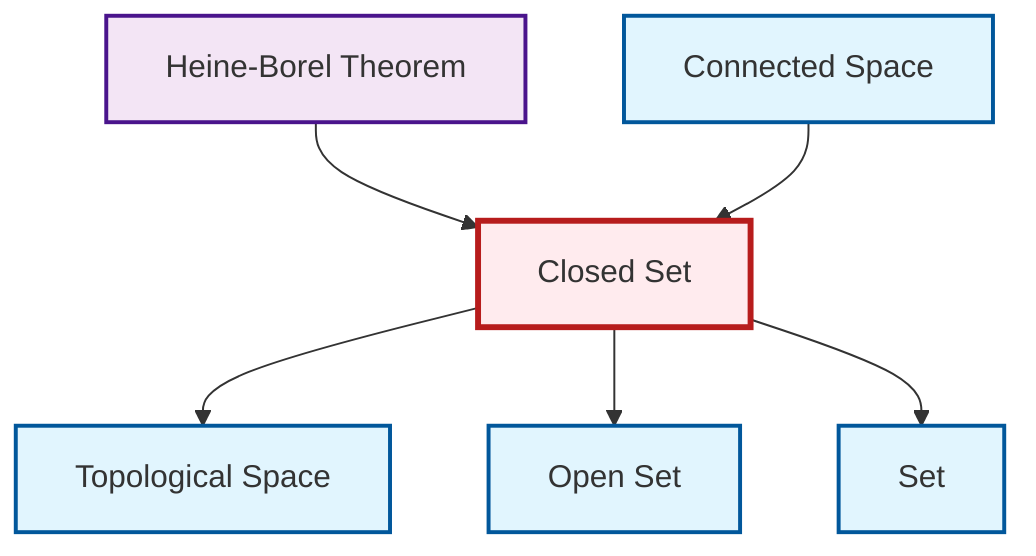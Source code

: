 graph TD
    classDef definition fill:#e1f5fe,stroke:#01579b,stroke-width:2px
    classDef theorem fill:#f3e5f5,stroke:#4a148c,stroke-width:2px
    classDef axiom fill:#fff3e0,stroke:#e65100,stroke-width:2px
    classDef example fill:#e8f5e9,stroke:#1b5e20,stroke-width:2px
    classDef current fill:#ffebee,stroke:#b71c1c,stroke-width:3px
    def-set["Set"]:::definition
    def-topological-space["Topological Space"]:::definition
    def-connected["Connected Space"]:::definition
    def-open-set["Open Set"]:::definition
    def-closed-set["Closed Set"]:::definition
    thm-heine-borel["Heine-Borel Theorem"]:::theorem
    thm-heine-borel --> def-closed-set
    def-closed-set --> def-topological-space
    def-closed-set --> def-open-set
    def-connected --> def-closed-set
    def-closed-set --> def-set
    class def-closed-set current